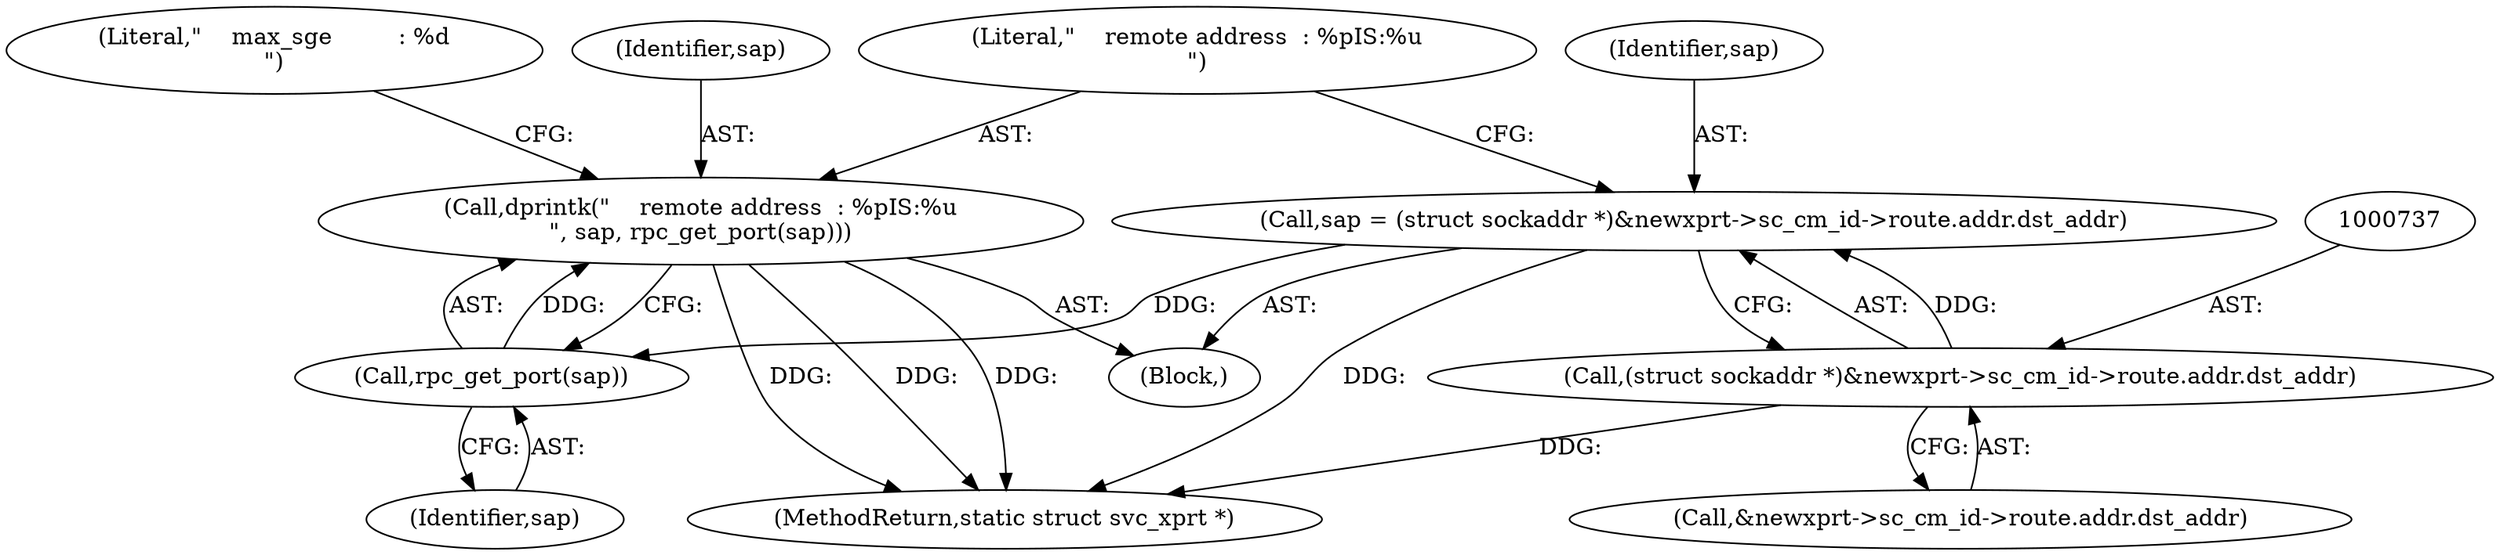 digraph "0_linux_c70422f760c120480fee4de6c38804c72aa26bc1_44@pointer" {
"1000748" [label="(Call,dprintk(\"    remote address  : %pIS:%u\n\", sap, rpc_get_port(sap)))"];
"1000751" [label="(Call,rpc_get_port(sap))"];
"1000734" [label="(Call,sap = (struct sockaddr *)&newxprt->sc_cm_id->route.addr.dst_addr)"];
"1000736" [label="(Call,(struct sockaddr *)&newxprt->sc_cm_id->route.addr.dst_addr)"];
"1000748" [label="(Call,dprintk(\"    remote address  : %pIS:%u\n\", sap, rpc_get_port(sap)))"];
"1000817" [label="(MethodReturn,static struct svc_xprt *)"];
"1000735" [label="(Identifier,sap)"];
"1000751" [label="(Call,rpc_get_port(sap))"];
"1000736" [label="(Call,(struct sockaddr *)&newxprt->sc_cm_id->route.addr.dst_addr)"];
"1000754" [label="(Literal,\"    max_sge         : %d\n\")"];
"1000113" [label="(Block,)"];
"1000749" [label="(Literal,\"    remote address  : %pIS:%u\n\")"];
"1000752" [label="(Identifier,sap)"];
"1000750" [label="(Identifier,sap)"];
"1000738" [label="(Call,&newxprt->sc_cm_id->route.addr.dst_addr)"];
"1000734" [label="(Call,sap = (struct sockaddr *)&newxprt->sc_cm_id->route.addr.dst_addr)"];
"1000748" -> "1000113"  [label="AST: "];
"1000748" -> "1000751"  [label="CFG: "];
"1000749" -> "1000748"  [label="AST: "];
"1000750" -> "1000748"  [label="AST: "];
"1000751" -> "1000748"  [label="AST: "];
"1000754" -> "1000748"  [label="CFG: "];
"1000748" -> "1000817"  [label="DDG: "];
"1000748" -> "1000817"  [label="DDG: "];
"1000748" -> "1000817"  [label="DDG: "];
"1000751" -> "1000748"  [label="DDG: "];
"1000751" -> "1000752"  [label="CFG: "];
"1000752" -> "1000751"  [label="AST: "];
"1000734" -> "1000751"  [label="DDG: "];
"1000734" -> "1000113"  [label="AST: "];
"1000734" -> "1000736"  [label="CFG: "];
"1000735" -> "1000734"  [label="AST: "];
"1000736" -> "1000734"  [label="AST: "];
"1000749" -> "1000734"  [label="CFG: "];
"1000734" -> "1000817"  [label="DDG: "];
"1000736" -> "1000734"  [label="DDG: "];
"1000736" -> "1000738"  [label="CFG: "];
"1000737" -> "1000736"  [label="AST: "];
"1000738" -> "1000736"  [label="AST: "];
"1000736" -> "1000817"  [label="DDG: "];
}
